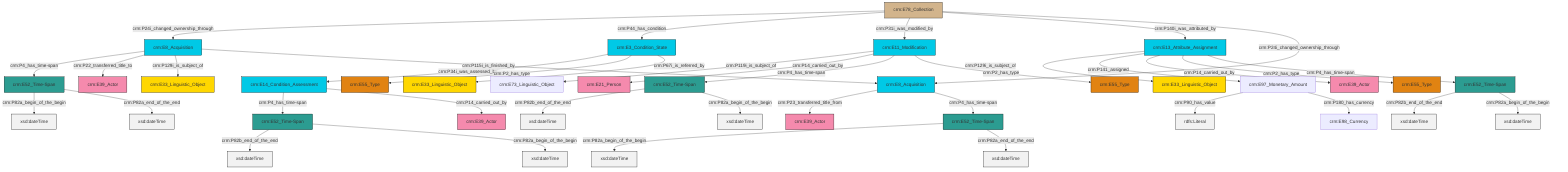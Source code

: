 graph TD
classDef Literal fill:#f2f2f2,stroke:#000000;
classDef CRM_Entity fill:#FFFFFF,stroke:#000000;
classDef Temporal_Entity fill:#00C9E6, stroke:#000000;
classDef Type fill:#E18312, stroke:#000000;
classDef Time-Span fill:#2C9C91, stroke:#000000;
classDef Appellation fill:#FFEB7F, stroke:#000000;
classDef Place fill:#008836, stroke:#000000;
classDef Persistent_Item fill:#B266B2, stroke:#000000;
classDef Conceptual_Object fill:#FFD700, stroke:#000000;
classDef Physical_Thing fill:#D2B48C, stroke:#000000;
classDef Actor fill:#f58aad, stroke:#000000;
classDef PC_Classes fill:#4ce600, stroke:#000000;
classDef Multi fill:#cccccc,stroke:#000000;

0["crm:E52_Time-Span"]:::Time-Span -->|crm:P82a_begin_of_the_begin| 1[xsd:dateTime]:::Literal
4["crm:E52_Time-Span"]:::Time-Span -->|crm:P82b_end_of_the_end| 5[xsd:dateTime]:::Literal
6["crm:E8_Acquisition"]:::Temporal_Entity -->|crm:P4_has_time-span| 0["crm:E52_Time-Span"]:::Time-Span
6["crm:E8_Acquisition"]:::Temporal_Entity -->|crm:P22_transferred_title_to| 19["crm:E39_Actor"]:::Actor
11["crm:E52_Time-Span"]:::Time-Span -->|crm:P82b_end_of_the_end| 20[xsd:dateTime]:::Literal
23["crm:E78_Collection"]:::Physical_Thing -->|crm:P24i_changed_ownership_through| 6["crm:E8_Acquisition"]:::Temporal_Entity
6["crm:E8_Acquisition"]:::Temporal_Entity -->|crm:P129i_is_subject_of| 24["crm:E33_Linguistic_Object"]:::Conceptual_Object
6["crm:E8_Acquisition"]:::Temporal_Entity -->|crm:P115i_is_finished_by| 17["crm:E8_Acquisition"]:::Temporal_Entity
17["crm:E8_Acquisition"]:::Temporal_Entity -->|crm:P23_transferred_title_from| 27["crm:E39_Actor"]:::Actor
28["crm:E3_Condition_State"]:::Temporal_Entity -->|crm:P34i_was_assessed_by| 29["crm:E14_Condition_Assessment"]:::Temporal_Entity
30["crm:E52_Time-Span"]:::Time-Span -->|crm:P82b_end_of_the_end| 31[xsd:dateTime]:::Literal
21["crm:E11_Modification"]:::Temporal_Entity -->|crm:P119i_is_subject_of| 2["crm:E73_Linguistic_Object"]:::Default
17["crm:E8_Acquisition"]:::Temporal_Entity -->|crm:P4_has_time-span| 35["crm:E52_Time-Span"]:::Time-Span
28["crm:E3_Condition_State"]:::Temporal_Entity -->|crm:P2_has_type| 15["crm:E55_Type"]:::Type
28["crm:E3_Condition_State"]:::Temporal_Entity -->|crm:P67i_is_referred_by| 25["crm:E33_Linguistic_Object"]:::Conceptual_Object
35["crm:E52_Time-Span"]:::Time-Span -->|crm:P82a_begin_of_the_begin| 37[xsd:dateTime]:::Literal
23["crm:E78_Collection"]:::Physical_Thing -->|crm:P44_has_condition| 28["crm:E3_Condition_State"]:::Temporal_Entity
7["crm:E13_Attribute_Assignment"]:::Temporal_Entity -->|crm:P129i_is_subject_of| 38["crm:E33_Linguistic_Object"]:::Conceptual_Object
23["crm:E78_Collection"]:::Physical_Thing -->|crm:P31i_was_modified_by| 21["crm:E11_Modification"]:::Temporal_Entity
4["crm:E52_Time-Span"]:::Time-Span -->|crm:P82a_begin_of_the_begin| 41[xsd:dateTime]:::Literal
30["crm:E52_Time-Span"]:::Time-Span -->|crm:P82a_begin_of_the_begin| 45[xsd:dateTime]:::Literal
23["crm:E78_Collection"]:::Physical_Thing -->|crm:P140i_was_attributed_by| 7["crm:E13_Attribute_Assignment"]:::Temporal_Entity
21["crm:E11_Modification"]:::Temporal_Entity -->|crm:P14_carried_out_by| 46["crm:E21_Person"]:::Actor
21["crm:E11_Modification"]:::Temporal_Entity -->|crm:P4_has_time-span| 4["crm:E52_Time-Span"]:::Time-Span
7["crm:E13_Attribute_Assignment"]:::Temporal_Entity -->|crm:P141_assigned| 9["crm:E97_Monetary_Amount"]:::Default
7["crm:E13_Attribute_Assignment"]:::Temporal_Entity -->|crm:P14_carried_out_by| 48["crm:E39_Actor"]:::Actor
35["crm:E52_Time-Span"]:::Time-Span -->|crm:P82a_end_of_the_end| 49[xsd:dateTime]:::Literal
9["crm:E97_Monetary_Amount"]:::Default -->|crm:P90_has_value| 51[rdfs:Literal]:::Literal
7["crm:E13_Attribute_Assignment"]:::Temporal_Entity -->|crm:P2_has_type| 43["crm:E55_Type"]:::Type
0["crm:E52_Time-Span"]:::Time-Span -->|crm:P82a_end_of_the_end| 52[xsd:dateTime]:::Literal
23["crm:E78_Collection"]:::Physical_Thing -->|crm:P24i_changed_ownership_through| 17["crm:E8_Acquisition"]:::Temporal_Entity
21["crm:E11_Modification"]:::Temporal_Entity -->|crm:P2_has_type| 13["crm:E55_Type"]:::Type
11["crm:E52_Time-Span"]:::Time-Span -->|crm:P82a_begin_of_the_begin| 58[xsd:dateTime]:::Literal
29["crm:E14_Condition_Assessment"]:::Temporal_Entity -->|crm:P4_has_time-span| 11["crm:E52_Time-Span"]:::Time-Span
9["crm:E97_Monetary_Amount"]:::Default -->|crm:P180_has_currency| 33["crm:E98_Currency"]:::Default
7["crm:E13_Attribute_Assignment"]:::Temporal_Entity -->|crm:P4_has_time-span| 30["crm:E52_Time-Span"]:::Time-Span
29["crm:E14_Condition_Assessment"]:::Temporal_Entity -->|crm:P14_carried_out_by| 55["crm:E39_Actor"]:::Actor